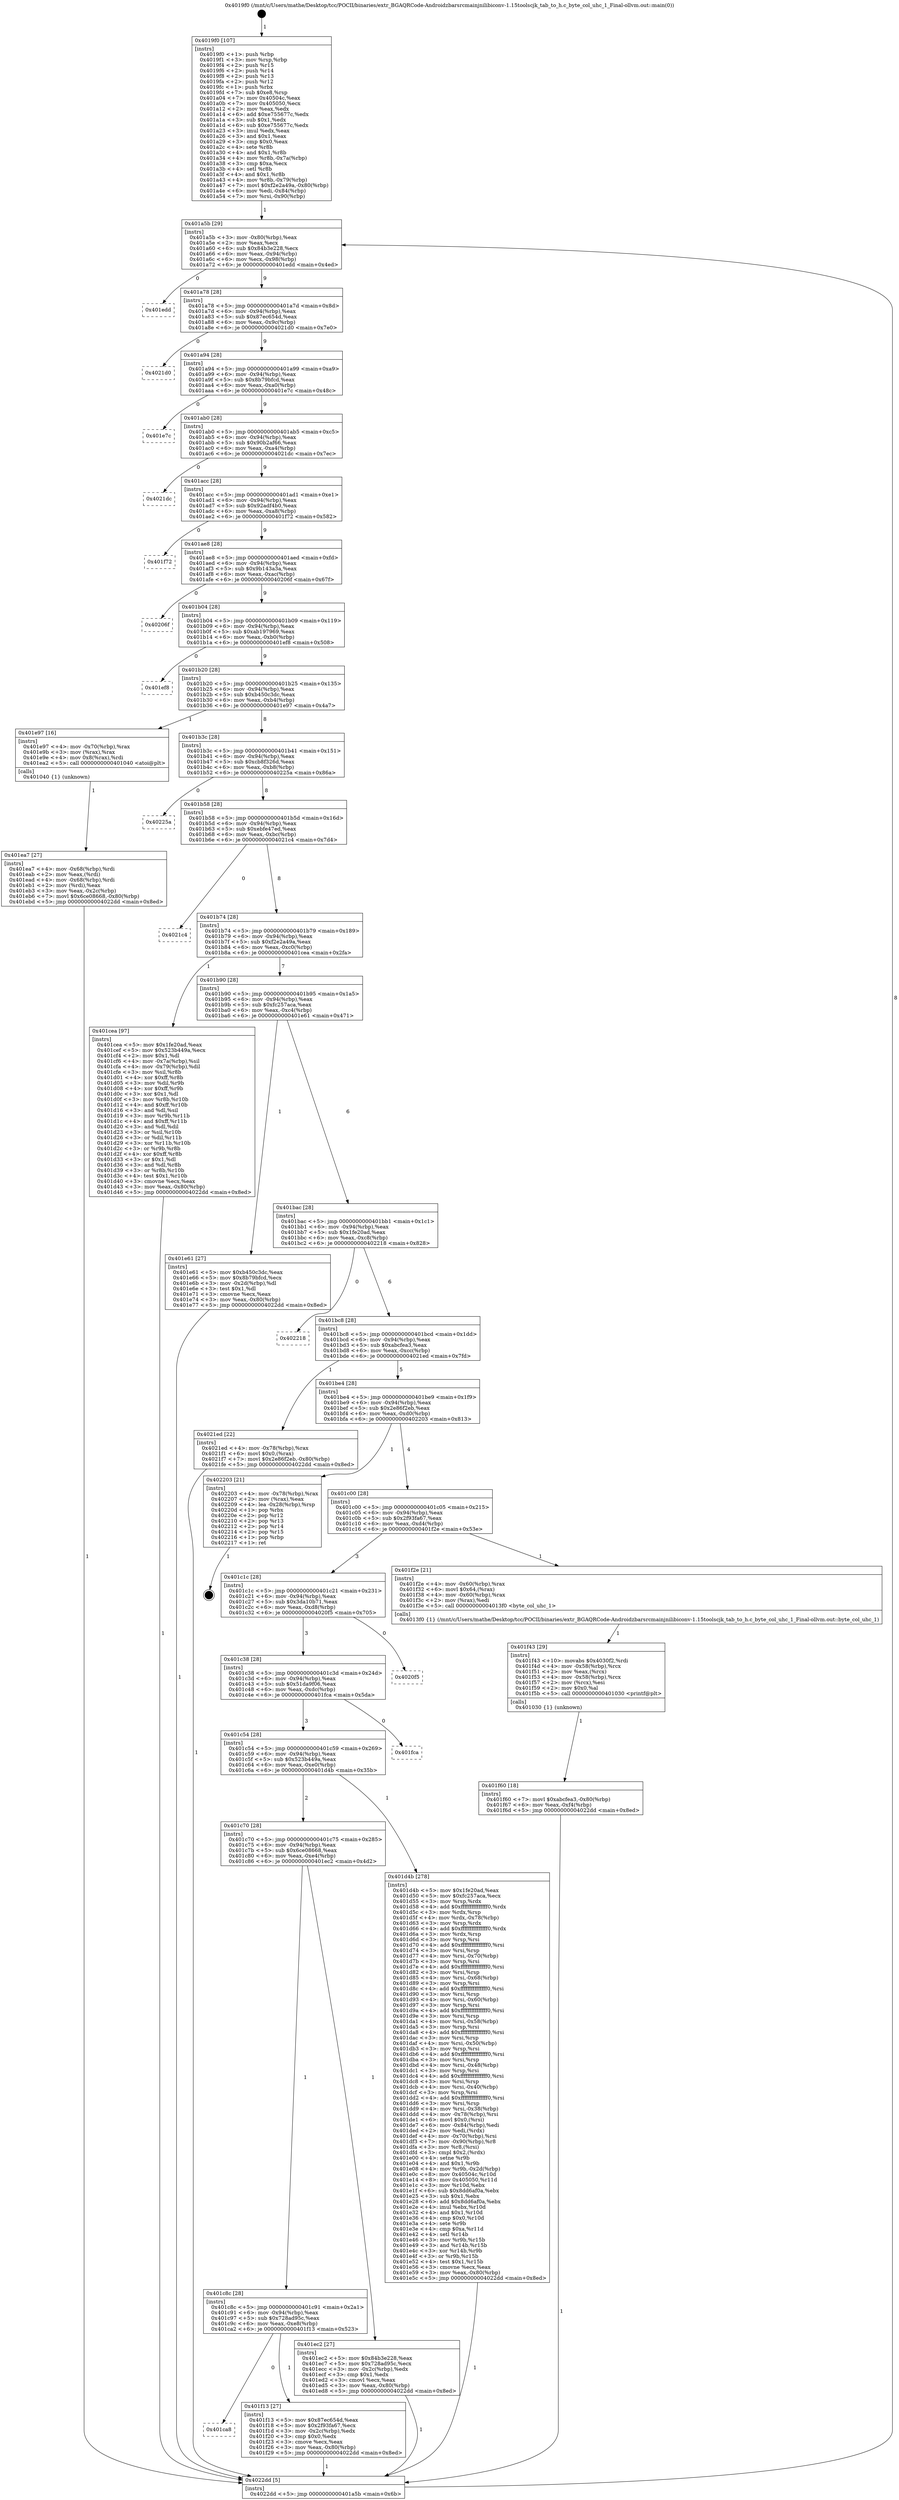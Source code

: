 digraph "0x4019f0" {
  label = "0x4019f0 (/mnt/c/Users/mathe/Desktop/tcc/POCII/binaries/extr_BGAQRCode-Androidzbarsrcmainjnilibiconv-1.15toolscjk_tab_to_h.c_byte_col_uhc_1_Final-ollvm.out::main(0))"
  labelloc = "t"
  node[shape=record]

  Entry [label="",width=0.3,height=0.3,shape=circle,fillcolor=black,style=filled]
  "0x401a5b" [label="{
     0x401a5b [29]\l
     | [instrs]\l
     &nbsp;&nbsp;0x401a5b \<+3\>: mov -0x80(%rbp),%eax\l
     &nbsp;&nbsp;0x401a5e \<+2\>: mov %eax,%ecx\l
     &nbsp;&nbsp;0x401a60 \<+6\>: sub $0x84b3e228,%ecx\l
     &nbsp;&nbsp;0x401a66 \<+6\>: mov %eax,-0x94(%rbp)\l
     &nbsp;&nbsp;0x401a6c \<+6\>: mov %ecx,-0x98(%rbp)\l
     &nbsp;&nbsp;0x401a72 \<+6\>: je 0000000000401edd \<main+0x4ed\>\l
  }"]
  "0x401edd" [label="{
     0x401edd\l
  }", style=dashed]
  "0x401a78" [label="{
     0x401a78 [28]\l
     | [instrs]\l
     &nbsp;&nbsp;0x401a78 \<+5\>: jmp 0000000000401a7d \<main+0x8d\>\l
     &nbsp;&nbsp;0x401a7d \<+6\>: mov -0x94(%rbp),%eax\l
     &nbsp;&nbsp;0x401a83 \<+5\>: sub $0x87ec654d,%eax\l
     &nbsp;&nbsp;0x401a88 \<+6\>: mov %eax,-0x9c(%rbp)\l
     &nbsp;&nbsp;0x401a8e \<+6\>: je 00000000004021d0 \<main+0x7e0\>\l
  }"]
  Exit [label="",width=0.3,height=0.3,shape=circle,fillcolor=black,style=filled,peripheries=2]
  "0x4021d0" [label="{
     0x4021d0\l
  }", style=dashed]
  "0x401a94" [label="{
     0x401a94 [28]\l
     | [instrs]\l
     &nbsp;&nbsp;0x401a94 \<+5\>: jmp 0000000000401a99 \<main+0xa9\>\l
     &nbsp;&nbsp;0x401a99 \<+6\>: mov -0x94(%rbp),%eax\l
     &nbsp;&nbsp;0x401a9f \<+5\>: sub $0x8b79bfcd,%eax\l
     &nbsp;&nbsp;0x401aa4 \<+6\>: mov %eax,-0xa0(%rbp)\l
     &nbsp;&nbsp;0x401aaa \<+6\>: je 0000000000401e7c \<main+0x48c\>\l
  }"]
  "0x401f60" [label="{
     0x401f60 [18]\l
     | [instrs]\l
     &nbsp;&nbsp;0x401f60 \<+7\>: movl $0xabcfea3,-0x80(%rbp)\l
     &nbsp;&nbsp;0x401f67 \<+6\>: mov %eax,-0xf4(%rbp)\l
     &nbsp;&nbsp;0x401f6d \<+5\>: jmp 00000000004022dd \<main+0x8ed\>\l
  }"]
  "0x401e7c" [label="{
     0x401e7c\l
  }", style=dashed]
  "0x401ab0" [label="{
     0x401ab0 [28]\l
     | [instrs]\l
     &nbsp;&nbsp;0x401ab0 \<+5\>: jmp 0000000000401ab5 \<main+0xc5\>\l
     &nbsp;&nbsp;0x401ab5 \<+6\>: mov -0x94(%rbp),%eax\l
     &nbsp;&nbsp;0x401abb \<+5\>: sub $0x90b2af66,%eax\l
     &nbsp;&nbsp;0x401ac0 \<+6\>: mov %eax,-0xa4(%rbp)\l
     &nbsp;&nbsp;0x401ac6 \<+6\>: je 00000000004021dc \<main+0x7ec\>\l
  }"]
  "0x401f43" [label="{
     0x401f43 [29]\l
     | [instrs]\l
     &nbsp;&nbsp;0x401f43 \<+10\>: movabs $0x4030f2,%rdi\l
     &nbsp;&nbsp;0x401f4d \<+4\>: mov -0x58(%rbp),%rcx\l
     &nbsp;&nbsp;0x401f51 \<+2\>: mov %eax,(%rcx)\l
     &nbsp;&nbsp;0x401f53 \<+4\>: mov -0x58(%rbp),%rcx\l
     &nbsp;&nbsp;0x401f57 \<+2\>: mov (%rcx),%esi\l
     &nbsp;&nbsp;0x401f59 \<+2\>: mov $0x0,%al\l
     &nbsp;&nbsp;0x401f5b \<+5\>: call 0000000000401030 \<printf@plt\>\l
     | [calls]\l
     &nbsp;&nbsp;0x401030 \{1\} (unknown)\l
  }"]
  "0x4021dc" [label="{
     0x4021dc\l
  }", style=dashed]
  "0x401acc" [label="{
     0x401acc [28]\l
     | [instrs]\l
     &nbsp;&nbsp;0x401acc \<+5\>: jmp 0000000000401ad1 \<main+0xe1\>\l
     &nbsp;&nbsp;0x401ad1 \<+6\>: mov -0x94(%rbp),%eax\l
     &nbsp;&nbsp;0x401ad7 \<+5\>: sub $0x92adf4b0,%eax\l
     &nbsp;&nbsp;0x401adc \<+6\>: mov %eax,-0xa8(%rbp)\l
     &nbsp;&nbsp;0x401ae2 \<+6\>: je 0000000000401f72 \<main+0x582\>\l
  }"]
  "0x401ca8" [label="{
     0x401ca8\l
  }", style=dashed]
  "0x401f72" [label="{
     0x401f72\l
  }", style=dashed]
  "0x401ae8" [label="{
     0x401ae8 [28]\l
     | [instrs]\l
     &nbsp;&nbsp;0x401ae8 \<+5\>: jmp 0000000000401aed \<main+0xfd\>\l
     &nbsp;&nbsp;0x401aed \<+6\>: mov -0x94(%rbp),%eax\l
     &nbsp;&nbsp;0x401af3 \<+5\>: sub $0x9b143a3a,%eax\l
     &nbsp;&nbsp;0x401af8 \<+6\>: mov %eax,-0xac(%rbp)\l
     &nbsp;&nbsp;0x401afe \<+6\>: je 000000000040206f \<main+0x67f\>\l
  }"]
  "0x401f13" [label="{
     0x401f13 [27]\l
     | [instrs]\l
     &nbsp;&nbsp;0x401f13 \<+5\>: mov $0x87ec654d,%eax\l
     &nbsp;&nbsp;0x401f18 \<+5\>: mov $0x2f93fa67,%ecx\l
     &nbsp;&nbsp;0x401f1d \<+3\>: mov -0x2c(%rbp),%edx\l
     &nbsp;&nbsp;0x401f20 \<+3\>: cmp $0x0,%edx\l
     &nbsp;&nbsp;0x401f23 \<+3\>: cmove %ecx,%eax\l
     &nbsp;&nbsp;0x401f26 \<+3\>: mov %eax,-0x80(%rbp)\l
     &nbsp;&nbsp;0x401f29 \<+5\>: jmp 00000000004022dd \<main+0x8ed\>\l
  }"]
  "0x40206f" [label="{
     0x40206f\l
  }", style=dashed]
  "0x401b04" [label="{
     0x401b04 [28]\l
     | [instrs]\l
     &nbsp;&nbsp;0x401b04 \<+5\>: jmp 0000000000401b09 \<main+0x119\>\l
     &nbsp;&nbsp;0x401b09 \<+6\>: mov -0x94(%rbp),%eax\l
     &nbsp;&nbsp;0x401b0f \<+5\>: sub $0xab197969,%eax\l
     &nbsp;&nbsp;0x401b14 \<+6\>: mov %eax,-0xb0(%rbp)\l
     &nbsp;&nbsp;0x401b1a \<+6\>: je 0000000000401ef8 \<main+0x508\>\l
  }"]
  "0x401c8c" [label="{
     0x401c8c [28]\l
     | [instrs]\l
     &nbsp;&nbsp;0x401c8c \<+5\>: jmp 0000000000401c91 \<main+0x2a1\>\l
     &nbsp;&nbsp;0x401c91 \<+6\>: mov -0x94(%rbp),%eax\l
     &nbsp;&nbsp;0x401c97 \<+5\>: sub $0x728ad95c,%eax\l
     &nbsp;&nbsp;0x401c9c \<+6\>: mov %eax,-0xe8(%rbp)\l
     &nbsp;&nbsp;0x401ca2 \<+6\>: je 0000000000401f13 \<main+0x523\>\l
  }"]
  "0x401ef8" [label="{
     0x401ef8\l
  }", style=dashed]
  "0x401b20" [label="{
     0x401b20 [28]\l
     | [instrs]\l
     &nbsp;&nbsp;0x401b20 \<+5\>: jmp 0000000000401b25 \<main+0x135\>\l
     &nbsp;&nbsp;0x401b25 \<+6\>: mov -0x94(%rbp),%eax\l
     &nbsp;&nbsp;0x401b2b \<+5\>: sub $0xb450c3dc,%eax\l
     &nbsp;&nbsp;0x401b30 \<+6\>: mov %eax,-0xb4(%rbp)\l
     &nbsp;&nbsp;0x401b36 \<+6\>: je 0000000000401e97 \<main+0x4a7\>\l
  }"]
  "0x401ec2" [label="{
     0x401ec2 [27]\l
     | [instrs]\l
     &nbsp;&nbsp;0x401ec2 \<+5\>: mov $0x84b3e228,%eax\l
     &nbsp;&nbsp;0x401ec7 \<+5\>: mov $0x728ad95c,%ecx\l
     &nbsp;&nbsp;0x401ecc \<+3\>: mov -0x2c(%rbp),%edx\l
     &nbsp;&nbsp;0x401ecf \<+3\>: cmp $0x1,%edx\l
     &nbsp;&nbsp;0x401ed2 \<+3\>: cmovl %ecx,%eax\l
     &nbsp;&nbsp;0x401ed5 \<+3\>: mov %eax,-0x80(%rbp)\l
     &nbsp;&nbsp;0x401ed8 \<+5\>: jmp 00000000004022dd \<main+0x8ed\>\l
  }"]
  "0x401e97" [label="{
     0x401e97 [16]\l
     | [instrs]\l
     &nbsp;&nbsp;0x401e97 \<+4\>: mov -0x70(%rbp),%rax\l
     &nbsp;&nbsp;0x401e9b \<+3\>: mov (%rax),%rax\l
     &nbsp;&nbsp;0x401e9e \<+4\>: mov 0x8(%rax),%rdi\l
     &nbsp;&nbsp;0x401ea2 \<+5\>: call 0000000000401040 \<atoi@plt\>\l
     | [calls]\l
     &nbsp;&nbsp;0x401040 \{1\} (unknown)\l
  }"]
  "0x401b3c" [label="{
     0x401b3c [28]\l
     | [instrs]\l
     &nbsp;&nbsp;0x401b3c \<+5\>: jmp 0000000000401b41 \<main+0x151\>\l
     &nbsp;&nbsp;0x401b41 \<+6\>: mov -0x94(%rbp),%eax\l
     &nbsp;&nbsp;0x401b47 \<+5\>: sub $0xcb8f326d,%eax\l
     &nbsp;&nbsp;0x401b4c \<+6\>: mov %eax,-0xb8(%rbp)\l
     &nbsp;&nbsp;0x401b52 \<+6\>: je 000000000040225a \<main+0x86a\>\l
  }"]
  "0x401ea7" [label="{
     0x401ea7 [27]\l
     | [instrs]\l
     &nbsp;&nbsp;0x401ea7 \<+4\>: mov -0x68(%rbp),%rdi\l
     &nbsp;&nbsp;0x401eab \<+2\>: mov %eax,(%rdi)\l
     &nbsp;&nbsp;0x401ead \<+4\>: mov -0x68(%rbp),%rdi\l
     &nbsp;&nbsp;0x401eb1 \<+2\>: mov (%rdi),%eax\l
     &nbsp;&nbsp;0x401eb3 \<+3\>: mov %eax,-0x2c(%rbp)\l
     &nbsp;&nbsp;0x401eb6 \<+7\>: movl $0x6ce08668,-0x80(%rbp)\l
     &nbsp;&nbsp;0x401ebd \<+5\>: jmp 00000000004022dd \<main+0x8ed\>\l
  }"]
  "0x40225a" [label="{
     0x40225a\l
  }", style=dashed]
  "0x401b58" [label="{
     0x401b58 [28]\l
     | [instrs]\l
     &nbsp;&nbsp;0x401b58 \<+5\>: jmp 0000000000401b5d \<main+0x16d\>\l
     &nbsp;&nbsp;0x401b5d \<+6\>: mov -0x94(%rbp),%eax\l
     &nbsp;&nbsp;0x401b63 \<+5\>: sub $0xebfe47ed,%eax\l
     &nbsp;&nbsp;0x401b68 \<+6\>: mov %eax,-0xbc(%rbp)\l
     &nbsp;&nbsp;0x401b6e \<+6\>: je 00000000004021c4 \<main+0x7d4\>\l
  }"]
  "0x401c70" [label="{
     0x401c70 [28]\l
     | [instrs]\l
     &nbsp;&nbsp;0x401c70 \<+5\>: jmp 0000000000401c75 \<main+0x285\>\l
     &nbsp;&nbsp;0x401c75 \<+6\>: mov -0x94(%rbp),%eax\l
     &nbsp;&nbsp;0x401c7b \<+5\>: sub $0x6ce08668,%eax\l
     &nbsp;&nbsp;0x401c80 \<+6\>: mov %eax,-0xe4(%rbp)\l
     &nbsp;&nbsp;0x401c86 \<+6\>: je 0000000000401ec2 \<main+0x4d2\>\l
  }"]
  "0x4021c4" [label="{
     0x4021c4\l
  }", style=dashed]
  "0x401b74" [label="{
     0x401b74 [28]\l
     | [instrs]\l
     &nbsp;&nbsp;0x401b74 \<+5\>: jmp 0000000000401b79 \<main+0x189\>\l
     &nbsp;&nbsp;0x401b79 \<+6\>: mov -0x94(%rbp),%eax\l
     &nbsp;&nbsp;0x401b7f \<+5\>: sub $0xf2e2a49a,%eax\l
     &nbsp;&nbsp;0x401b84 \<+6\>: mov %eax,-0xc0(%rbp)\l
     &nbsp;&nbsp;0x401b8a \<+6\>: je 0000000000401cea \<main+0x2fa\>\l
  }"]
  "0x401d4b" [label="{
     0x401d4b [278]\l
     | [instrs]\l
     &nbsp;&nbsp;0x401d4b \<+5\>: mov $0x1fe20ad,%eax\l
     &nbsp;&nbsp;0x401d50 \<+5\>: mov $0xfc257aca,%ecx\l
     &nbsp;&nbsp;0x401d55 \<+3\>: mov %rsp,%rdx\l
     &nbsp;&nbsp;0x401d58 \<+4\>: add $0xfffffffffffffff0,%rdx\l
     &nbsp;&nbsp;0x401d5c \<+3\>: mov %rdx,%rsp\l
     &nbsp;&nbsp;0x401d5f \<+4\>: mov %rdx,-0x78(%rbp)\l
     &nbsp;&nbsp;0x401d63 \<+3\>: mov %rsp,%rdx\l
     &nbsp;&nbsp;0x401d66 \<+4\>: add $0xfffffffffffffff0,%rdx\l
     &nbsp;&nbsp;0x401d6a \<+3\>: mov %rdx,%rsp\l
     &nbsp;&nbsp;0x401d6d \<+3\>: mov %rsp,%rsi\l
     &nbsp;&nbsp;0x401d70 \<+4\>: add $0xfffffffffffffff0,%rsi\l
     &nbsp;&nbsp;0x401d74 \<+3\>: mov %rsi,%rsp\l
     &nbsp;&nbsp;0x401d77 \<+4\>: mov %rsi,-0x70(%rbp)\l
     &nbsp;&nbsp;0x401d7b \<+3\>: mov %rsp,%rsi\l
     &nbsp;&nbsp;0x401d7e \<+4\>: add $0xfffffffffffffff0,%rsi\l
     &nbsp;&nbsp;0x401d82 \<+3\>: mov %rsi,%rsp\l
     &nbsp;&nbsp;0x401d85 \<+4\>: mov %rsi,-0x68(%rbp)\l
     &nbsp;&nbsp;0x401d89 \<+3\>: mov %rsp,%rsi\l
     &nbsp;&nbsp;0x401d8c \<+4\>: add $0xfffffffffffffff0,%rsi\l
     &nbsp;&nbsp;0x401d90 \<+3\>: mov %rsi,%rsp\l
     &nbsp;&nbsp;0x401d93 \<+4\>: mov %rsi,-0x60(%rbp)\l
     &nbsp;&nbsp;0x401d97 \<+3\>: mov %rsp,%rsi\l
     &nbsp;&nbsp;0x401d9a \<+4\>: add $0xfffffffffffffff0,%rsi\l
     &nbsp;&nbsp;0x401d9e \<+3\>: mov %rsi,%rsp\l
     &nbsp;&nbsp;0x401da1 \<+4\>: mov %rsi,-0x58(%rbp)\l
     &nbsp;&nbsp;0x401da5 \<+3\>: mov %rsp,%rsi\l
     &nbsp;&nbsp;0x401da8 \<+4\>: add $0xfffffffffffffff0,%rsi\l
     &nbsp;&nbsp;0x401dac \<+3\>: mov %rsi,%rsp\l
     &nbsp;&nbsp;0x401daf \<+4\>: mov %rsi,-0x50(%rbp)\l
     &nbsp;&nbsp;0x401db3 \<+3\>: mov %rsp,%rsi\l
     &nbsp;&nbsp;0x401db6 \<+4\>: add $0xfffffffffffffff0,%rsi\l
     &nbsp;&nbsp;0x401dba \<+3\>: mov %rsi,%rsp\l
     &nbsp;&nbsp;0x401dbd \<+4\>: mov %rsi,-0x48(%rbp)\l
     &nbsp;&nbsp;0x401dc1 \<+3\>: mov %rsp,%rsi\l
     &nbsp;&nbsp;0x401dc4 \<+4\>: add $0xfffffffffffffff0,%rsi\l
     &nbsp;&nbsp;0x401dc8 \<+3\>: mov %rsi,%rsp\l
     &nbsp;&nbsp;0x401dcb \<+4\>: mov %rsi,-0x40(%rbp)\l
     &nbsp;&nbsp;0x401dcf \<+3\>: mov %rsp,%rsi\l
     &nbsp;&nbsp;0x401dd2 \<+4\>: add $0xfffffffffffffff0,%rsi\l
     &nbsp;&nbsp;0x401dd6 \<+3\>: mov %rsi,%rsp\l
     &nbsp;&nbsp;0x401dd9 \<+4\>: mov %rsi,-0x38(%rbp)\l
     &nbsp;&nbsp;0x401ddd \<+4\>: mov -0x78(%rbp),%rsi\l
     &nbsp;&nbsp;0x401de1 \<+6\>: movl $0x0,(%rsi)\l
     &nbsp;&nbsp;0x401de7 \<+6\>: mov -0x84(%rbp),%edi\l
     &nbsp;&nbsp;0x401ded \<+2\>: mov %edi,(%rdx)\l
     &nbsp;&nbsp;0x401def \<+4\>: mov -0x70(%rbp),%rsi\l
     &nbsp;&nbsp;0x401df3 \<+7\>: mov -0x90(%rbp),%r8\l
     &nbsp;&nbsp;0x401dfa \<+3\>: mov %r8,(%rsi)\l
     &nbsp;&nbsp;0x401dfd \<+3\>: cmpl $0x2,(%rdx)\l
     &nbsp;&nbsp;0x401e00 \<+4\>: setne %r9b\l
     &nbsp;&nbsp;0x401e04 \<+4\>: and $0x1,%r9b\l
     &nbsp;&nbsp;0x401e08 \<+4\>: mov %r9b,-0x2d(%rbp)\l
     &nbsp;&nbsp;0x401e0c \<+8\>: mov 0x40504c,%r10d\l
     &nbsp;&nbsp;0x401e14 \<+8\>: mov 0x405050,%r11d\l
     &nbsp;&nbsp;0x401e1c \<+3\>: mov %r10d,%ebx\l
     &nbsp;&nbsp;0x401e1f \<+6\>: sub $0x8dd6af0a,%ebx\l
     &nbsp;&nbsp;0x401e25 \<+3\>: sub $0x1,%ebx\l
     &nbsp;&nbsp;0x401e28 \<+6\>: add $0x8dd6af0a,%ebx\l
     &nbsp;&nbsp;0x401e2e \<+4\>: imul %ebx,%r10d\l
     &nbsp;&nbsp;0x401e32 \<+4\>: and $0x1,%r10d\l
     &nbsp;&nbsp;0x401e36 \<+4\>: cmp $0x0,%r10d\l
     &nbsp;&nbsp;0x401e3a \<+4\>: sete %r9b\l
     &nbsp;&nbsp;0x401e3e \<+4\>: cmp $0xa,%r11d\l
     &nbsp;&nbsp;0x401e42 \<+4\>: setl %r14b\l
     &nbsp;&nbsp;0x401e46 \<+3\>: mov %r9b,%r15b\l
     &nbsp;&nbsp;0x401e49 \<+3\>: and %r14b,%r15b\l
     &nbsp;&nbsp;0x401e4c \<+3\>: xor %r14b,%r9b\l
     &nbsp;&nbsp;0x401e4f \<+3\>: or %r9b,%r15b\l
     &nbsp;&nbsp;0x401e52 \<+4\>: test $0x1,%r15b\l
     &nbsp;&nbsp;0x401e56 \<+3\>: cmovne %ecx,%eax\l
     &nbsp;&nbsp;0x401e59 \<+3\>: mov %eax,-0x80(%rbp)\l
     &nbsp;&nbsp;0x401e5c \<+5\>: jmp 00000000004022dd \<main+0x8ed\>\l
  }"]
  "0x401cea" [label="{
     0x401cea [97]\l
     | [instrs]\l
     &nbsp;&nbsp;0x401cea \<+5\>: mov $0x1fe20ad,%eax\l
     &nbsp;&nbsp;0x401cef \<+5\>: mov $0x523b449a,%ecx\l
     &nbsp;&nbsp;0x401cf4 \<+2\>: mov $0x1,%dl\l
     &nbsp;&nbsp;0x401cf6 \<+4\>: mov -0x7a(%rbp),%sil\l
     &nbsp;&nbsp;0x401cfa \<+4\>: mov -0x79(%rbp),%dil\l
     &nbsp;&nbsp;0x401cfe \<+3\>: mov %sil,%r8b\l
     &nbsp;&nbsp;0x401d01 \<+4\>: xor $0xff,%r8b\l
     &nbsp;&nbsp;0x401d05 \<+3\>: mov %dil,%r9b\l
     &nbsp;&nbsp;0x401d08 \<+4\>: xor $0xff,%r9b\l
     &nbsp;&nbsp;0x401d0c \<+3\>: xor $0x1,%dl\l
     &nbsp;&nbsp;0x401d0f \<+3\>: mov %r8b,%r10b\l
     &nbsp;&nbsp;0x401d12 \<+4\>: and $0xff,%r10b\l
     &nbsp;&nbsp;0x401d16 \<+3\>: and %dl,%sil\l
     &nbsp;&nbsp;0x401d19 \<+3\>: mov %r9b,%r11b\l
     &nbsp;&nbsp;0x401d1c \<+4\>: and $0xff,%r11b\l
     &nbsp;&nbsp;0x401d20 \<+3\>: and %dl,%dil\l
     &nbsp;&nbsp;0x401d23 \<+3\>: or %sil,%r10b\l
     &nbsp;&nbsp;0x401d26 \<+3\>: or %dil,%r11b\l
     &nbsp;&nbsp;0x401d29 \<+3\>: xor %r11b,%r10b\l
     &nbsp;&nbsp;0x401d2c \<+3\>: or %r9b,%r8b\l
     &nbsp;&nbsp;0x401d2f \<+4\>: xor $0xff,%r8b\l
     &nbsp;&nbsp;0x401d33 \<+3\>: or $0x1,%dl\l
     &nbsp;&nbsp;0x401d36 \<+3\>: and %dl,%r8b\l
     &nbsp;&nbsp;0x401d39 \<+3\>: or %r8b,%r10b\l
     &nbsp;&nbsp;0x401d3c \<+4\>: test $0x1,%r10b\l
     &nbsp;&nbsp;0x401d40 \<+3\>: cmovne %ecx,%eax\l
     &nbsp;&nbsp;0x401d43 \<+3\>: mov %eax,-0x80(%rbp)\l
     &nbsp;&nbsp;0x401d46 \<+5\>: jmp 00000000004022dd \<main+0x8ed\>\l
  }"]
  "0x401b90" [label="{
     0x401b90 [28]\l
     | [instrs]\l
     &nbsp;&nbsp;0x401b90 \<+5\>: jmp 0000000000401b95 \<main+0x1a5\>\l
     &nbsp;&nbsp;0x401b95 \<+6\>: mov -0x94(%rbp),%eax\l
     &nbsp;&nbsp;0x401b9b \<+5\>: sub $0xfc257aca,%eax\l
     &nbsp;&nbsp;0x401ba0 \<+6\>: mov %eax,-0xc4(%rbp)\l
     &nbsp;&nbsp;0x401ba6 \<+6\>: je 0000000000401e61 \<main+0x471\>\l
  }"]
  "0x4022dd" [label="{
     0x4022dd [5]\l
     | [instrs]\l
     &nbsp;&nbsp;0x4022dd \<+5\>: jmp 0000000000401a5b \<main+0x6b\>\l
  }"]
  "0x4019f0" [label="{
     0x4019f0 [107]\l
     | [instrs]\l
     &nbsp;&nbsp;0x4019f0 \<+1\>: push %rbp\l
     &nbsp;&nbsp;0x4019f1 \<+3\>: mov %rsp,%rbp\l
     &nbsp;&nbsp;0x4019f4 \<+2\>: push %r15\l
     &nbsp;&nbsp;0x4019f6 \<+2\>: push %r14\l
     &nbsp;&nbsp;0x4019f8 \<+2\>: push %r13\l
     &nbsp;&nbsp;0x4019fa \<+2\>: push %r12\l
     &nbsp;&nbsp;0x4019fc \<+1\>: push %rbx\l
     &nbsp;&nbsp;0x4019fd \<+7\>: sub $0xe8,%rsp\l
     &nbsp;&nbsp;0x401a04 \<+7\>: mov 0x40504c,%eax\l
     &nbsp;&nbsp;0x401a0b \<+7\>: mov 0x405050,%ecx\l
     &nbsp;&nbsp;0x401a12 \<+2\>: mov %eax,%edx\l
     &nbsp;&nbsp;0x401a14 \<+6\>: add $0xe755677c,%edx\l
     &nbsp;&nbsp;0x401a1a \<+3\>: sub $0x1,%edx\l
     &nbsp;&nbsp;0x401a1d \<+6\>: sub $0xe755677c,%edx\l
     &nbsp;&nbsp;0x401a23 \<+3\>: imul %edx,%eax\l
     &nbsp;&nbsp;0x401a26 \<+3\>: and $0x1,%eax\l
     &nbsp;&nbsp;0x401a29 \<+3\>: cmp $0x0,%eax\l
     &nbsp;&nbsp;0x401a2c \<+4\>: sete %r8b\l
     &nbsp;&nbsp;0x401a30 \<+4\>: and $0x1,%r8b\l
     &nbsp;&nbsp;0x401a34 \<+4\>: mov %r8b,-0x7a(%rbp)\l
     &nbsp;&nbsp;0x401a38 \<+3\>: cmp $0xa,%ecx\l
     &nbsp;&nbsp;0x401a3b \<+4\>: setl %r8b\l
     &nbsp;&nbsp;0x401a3f \<+4\>: and $0x1,%r8b\l
     &nbsp;&nbsp;0x401a43 \<+4\>: mov %r8b,-0x79(%rbp)\l
     &nbsp;&nbsp;0x401a47 \<+7\>: movl $0xf2e2a49a,-0x80(%rbp)\l
     &nbsp;&nbsp;0x401a4e \<+6\>: mov %edi,-0x84(%rbp)\l
     &nbsp;&nbsp;0x401a54 \<+7\>: mov %rsi,-0x90(%rbp)\l
  }"]
  "0x401c54" [label="{
     0x401c54 [28]\l
     | [instrs]\l
     &nbsp;&nbsp;0x401c54 \<+5\>: jmp 0000000000401c59 \<main+0x269\>\l
     &nbsp;&nbsp;0x401c59 \<+6\>: mov -0x94(%rbp),%eax\l
     &nbsp;&nbsp;0x401c5f \<+5\>: sub $0x523b449a,%eax\l
     &nbsp;&nbsp;0x401c64 \<+6\>: mov %eax,-0xe0(%rbp)\l
     &nbsp;&nbsp;0x401c6a \<+6\>: je 0000000000401d4b \<main+0x35b\>\l
  }"]
  "0x401e61" [label="{
     0x401e61 [27]\l
     | [instrs]\l
     &nbsp;&nbsp;0x401e61 \<+5\>: mov $0xb450c3dc,%eax\l
     &nbsp;&nbsp;0x401e66 \<+5\>: mov $0x8b79bfcd,%ecx\l
     &nbsp;&nbsp;0x401e6b \<+3\>: mov -0x2d(%rbp),%dl\l
     &nbsp;&nbsp;0x401e6e \<+3\>: test $0x1,%dl\l
     &nbsp;&nbsp;0x401e71 \<+3\>: cmovne %ecx,%eax\l
     &nbsp;&nbsp;0x401e74 \<+3\>: mov %eax,-0x80(%rbp)\l
     &nbsp;&nbsp;0x401e77 \<+5\>: jmp 00000000004022dd \<main+0x8ed\>\l
  }"]
  "0x401bac" [label="{
     0x401bac [28]\l
     | [instrs]\l
     &nbsp;&nbsp;0x401bac \<+5\>: jmp 0000000000401bb1 \<main+0x1c1\>\l
     &nbsp;&nbsp;0x401bb1 \<+6\>: mov -0x94(%rbp),%eax\l
     &nbsp;&nbsp;0x401bb7 \<+5\>: sub $0x1fe20ad,%eax\l
     &nbsp;&nbsp;0x401bbc \<+6\>: mov %eax,-0xc8(%rbp)\l
     &nbsp;&nbsp;0x401bc2 \<+6\>: je 0000000000402218 \<main+0x828\>\l
  }"]
  "0x401fca" [label="{
     0x401fca\l
  }", style=dashed]
  "0x402218" [label="{
     0x402218\l
  }", style=dashed]
  "0x401bc8" [label="{
     0x401bc8 [28]\l
     | [instrs]\l
     &nbsp;&nbsp;0x401bc8 \<+5\>: jmp 0000000000401bcd \<main+0x1dd\>\l
     &nbsp;&nbsp;0x401bcd \<+6\>: mov -0x94(%rbp),%eax\l
     &nbsp;&nbsp;0x401bd3 \<+5\>: sub $0xabcfea3,%eax\l
     &nbsp;&nbsp;0x401bd8 \<+6\>: mov %eax,-0xcc(%rbp)\l
     &nbsp;&nbsp;0x401bde \<+6\>: je 00000000004021ed \<main+0x7fd\>\l
  }"]
  "0x401c38" [label="{
     0x401c38 [28]\l
     | [instrs]\l
     &nbsp;&nbsp;0x401c38 \<+5\>: jmp 0000000000401c3d \<main+0x24d\>\l
     &nbsp;&nbsp;0x401c3d \<+6\>: mov -0x94(%rbp),%eax\l
     &nbsp;&nbsp;0x401c43 \<+5\>: sub $0x51da9f06,%eax\l
     &nbsp;&nbsp;0x401c48 \<+6\>: mov %eax,-0xdc(%rbp)\l
     &nbsp;&nbsp;0x401c4e \<+6\>: je 0000000000401fca \<main+0x5da\>\l
  }"]
  "0x4021ed" [label="{
     0x4021ed [22]\l
     | [instrs]\l
     &nbsp;&nbsp;0x4021ed \<+4\>: mov -0x78(%rbp),%rax\l
     &nbsp;&nbsp;0x4021f1 \<+6\>: movl $0x0,(%rax)\l
     &nbsp;&nbsp;0x4021f7 \<+7\>: movl $0x2e86f2eb,-0x80(%rbp)\l
     &nbsp;&nbsp;0x4021fe \<+5\>: jmp 00000000004022dd \<main+0x8ed\>\l
  }"]
  "0x401be4" [label="{
     0x401be4 [28]\l
     | [instrs]\l
     &nbsp;&nbsp;0x401be4 \<+5\>: jmp 0000000000401be9 \<main+0x1f9\>\l
     &nbsp;&nbsp;0x401be9 \<+6\>: mov -0x94(%rbp),%eax\l
     &nbsp;&nbsp;0x401bef \<+5\>: sub $0x2e86f2eb,%eax\l
     &nbsp;&nbsp;0x401bf4 \<+6\>: mov %eax,-0xd0(%rbp)\l
     &nbsp;&nbsp;0x401bfa \<+6\>: je 0000000000402203 \<main+0x813\>\l
  }"]
  "0x4020f5" [label="{
     0x4020f5\l
  }", style=dashed]
  "0x402203" [label="{
     0x402203 [21]\l
     | [instrs]\l
     &nbsp;&nbsp;0x402203 \<+4\>: mov -0x78(%rbp),%rax\l
     &nbsp;&nbsp;0x402207 \<+2\>: mov (%rax),%eax\l
     &nbsp;&nbsp;0x402209 \<+4\>: lea -0x28(%rbp),%rsp\l
     &nbsp;&nbsp;0x40220d \<+1\>: pop %rbx\l
     &nbsp;&nbsp;0x40220e \<+2\>: pop %r12\l
     &nbsp;&nbsp;0x402210 \<+2\>: pop %r13\l
     &nbsp;&nbsp;0x402212 \<+2\>: pop %r14\l
     &nbsp;&nbsp;0x402214 \<+2\>: pop %r15\l
     &nbsp;&nbsp;0x402216 \<+1\>: pop %rbp\l
     &nbsp;&nbsp;0x402217 \<+1\>: ret\l
  }"]
  "0x401c00" [label="{
     0x401c00 [28]\l
     | [instrs]\l
     &nbsp;&nbsp;0x401c00 \<+5\>: jmp 0000000000401c05 \<main+0x215\>\l
     &nbsp;&nbsp;0x401c05 \<+6\>: mov -0x94(%rbp),%eax\l
     &nbsp;&nbsp;0x401c0b \<+5\>: sub $0x2f93fa67,%eax\l
     &nbsp;&nbsp;0x401c10 \<+6\>: mov %eax,-0xd4(%rbp)\l
     &nbsp;&nbsp;0x401c16 \<+6\>: je 0000000000401f2e \<main+0x53e\>\l
  }"]
  "0x401c1c" [label="{
     0x401c1c [28]\l
     | [instrs]\l
     &nbsp;&nbsp;0x401c1c \<+5\>: jmp 0000000000401c21 \<main+0x231\>\l
     &nbsp;&nbsp;0x401c21 \<+6\>: mov -0x94(%rbp),%eax\l
     &nbsp;&nbsp;0x401c27 \<+5\>: sub $0x3da10b71,%eax\l
     &nbsp;&nbsp;0x401c2c \<+6\>: mov %eax,-0xd8(%rbp)\l
     &nbsp;&nbsp;0x401c32 \<+6\>: je 00000000004020f5 \<main+0x705\>\l
  }"]
  "0x401f2e" [label="{
     0x401f2e [21]\l
     | [instrs]\l
     &nbsp;&nbsp;0x401f2e \<+4\>: mov -0x60(%rbp),%rax\l
     &nbsp;&nbsp;0x401f32 \<+6\>: movl $0x64,(%rax)\l
     &nbsp;&nbsp;0x401f38 \<+4\>: mov -0x60(%rbp),%rax\l
     &nbsp;&nbsp;0x401f3c \<+2\>: mov (%rax),%edi\l
     &nbsp;&nbsp;0x401f3e \<+5\>: call 00000000004013f0 \<byte_col_uhc_1\>\l
     | [calls]\l
     &nbsp;&nbsp;0x4013f0 \{1\} (/mnt/c/Users/mathe/Desktop/tcc/POCII/binaries/extr_BGAQRCode-Androidzbarsrcmainjnilibiconv-1.15toolscjk_tab_to_h.c_byte_col_uhc_1_Final-ollvm.out::byte_col_uhc_1)\l
  }"]
  Entry -> "0x4019f0" [label=" 1"]
  "0x401a5b" -> "0x401edd" [label=" 0"]
  "0x401a5b" -> "0x401a78" [label=" 9"]
  "0x402203" -> Exit [label=" 1"]
  "0x401a78" -> "0x4021d0" [label=" 0"]
  "0x401a78" -> "0x401a94" [label=" 9"]
  "0x4021ed" -> "0x4022dd" [label=" 1"]
  "0x401a94" -> "0x401e7c" [label=" 0"]
  "0x401a94" -> "0x401ab0" [label=" 9"]
  "0x401f60" -> "0x4022dd" [label=" 1"]
  "0x401ab0" -> "0x4021dc" [label=" 0"]
  "0x401ab0" -> "0x401acc" [label=" 9"]
  "0x401f43" -> "0x401f60" [label=" 1"]
  "0x401acc" -> "0x401f72" [label=" 0"]
  "0x401acc" -> "0x401ae8" [label=" 9"]
  "0x401f2e" -> "0x401f43" [label=" 1"]
  "0x401ae8" -> "0x40206f" [label=" 0"]
  "0x401ae8" -> "0x401b04" [label=" 9"]
  "0x401f13" -> "0x4022dd" [label=" 1"]
  "0x401b04" -> "0x401ef8" [label=" 0"]
  "0x401b04" -> "0x401b20" [label=" 9"]
  "0x401c8c" -> "0x401f13" [label=" 1"]
  "0x401b20" -> "0x401e97" [label=" 1"]
  "0x401b20" -> "0x401b3c" [label=" 8"]
  "0x401c8c" -> "0x401ca8" [label=" 0"]
  "0x401b3c" -> "0x40225a" [label=" 0"]
  "0x401b3c" -> "0x401b58" [label=" 8"]
  "0x401c70" -> "0x401c8c" [label=" 1"]
  "0x401b58" -> "0x4021c4" [label=" 0"]
  "0x401b58" -> "0x401b74" [label=" 8"]
  "0x401ec2" -> "0x4022dd" [label=" 1"]
  "0x401b74" -> "0x401cea" [label=" 1"]
  "0x401b74" -> "0x401b90" [label=" 7"]
  "0x401cea" -> "0x4022dd" [label=" 1"]
  "0x4019f0" -> "0x401a5b" [label=" 1"]
  "0x4022dd" -> "0x401a5b" [label=" 8"]
  "0x401ea7" -> "0x4022dd" [label=" 1"]
  "0x401b90" -> "0x401e61" [label=" 1"]
  "0x401b90" -> "0x401bac" [label=" 6"]
  "0x401e61" -> "0x4022dd" [label=" 1"]
  "0x401bac" -> "0x402218" [label=" 0"]
  "0x401bac" -> "0x401bc8" [label=" 6"]
  "0x401d4b" -> "0x4022dd" [label=" 1"]
  "0x401bc8" -> "0x4021ed" [label=" 1"]
  "0x401bc8" -> "0x401be4" [label=" 5"]
  "0x401c54" -> "0x401c70" [label=" 2"]
  "0x401be4" -> "0x402203" [label=" 1"]
  "0x401be4" -> "0x401c00" [label=" 4"]
  "0x401c54" -> "0x401d4b" [label=" 1"]
  "0x401c00" -> "0x401f2e" [label=" 1"]
  "0x401c00" -> "0x401c1c" [label=" 3"]
  "0x401e97" -> "0x401ea7" [label=" 1"]
  "0x401c1c" -> "0x4020f5" [label=" 0"]
  "0x401c1c" -> "0x401c38" [label=" 3"]
  "0x401c70" -> "0x401ec2" [label=" 1"]
  "0x401c38" -> "0x401fca" [label=" 0"]
  "0x401c38" -> "0x401c54" [label=" 3"]
}
